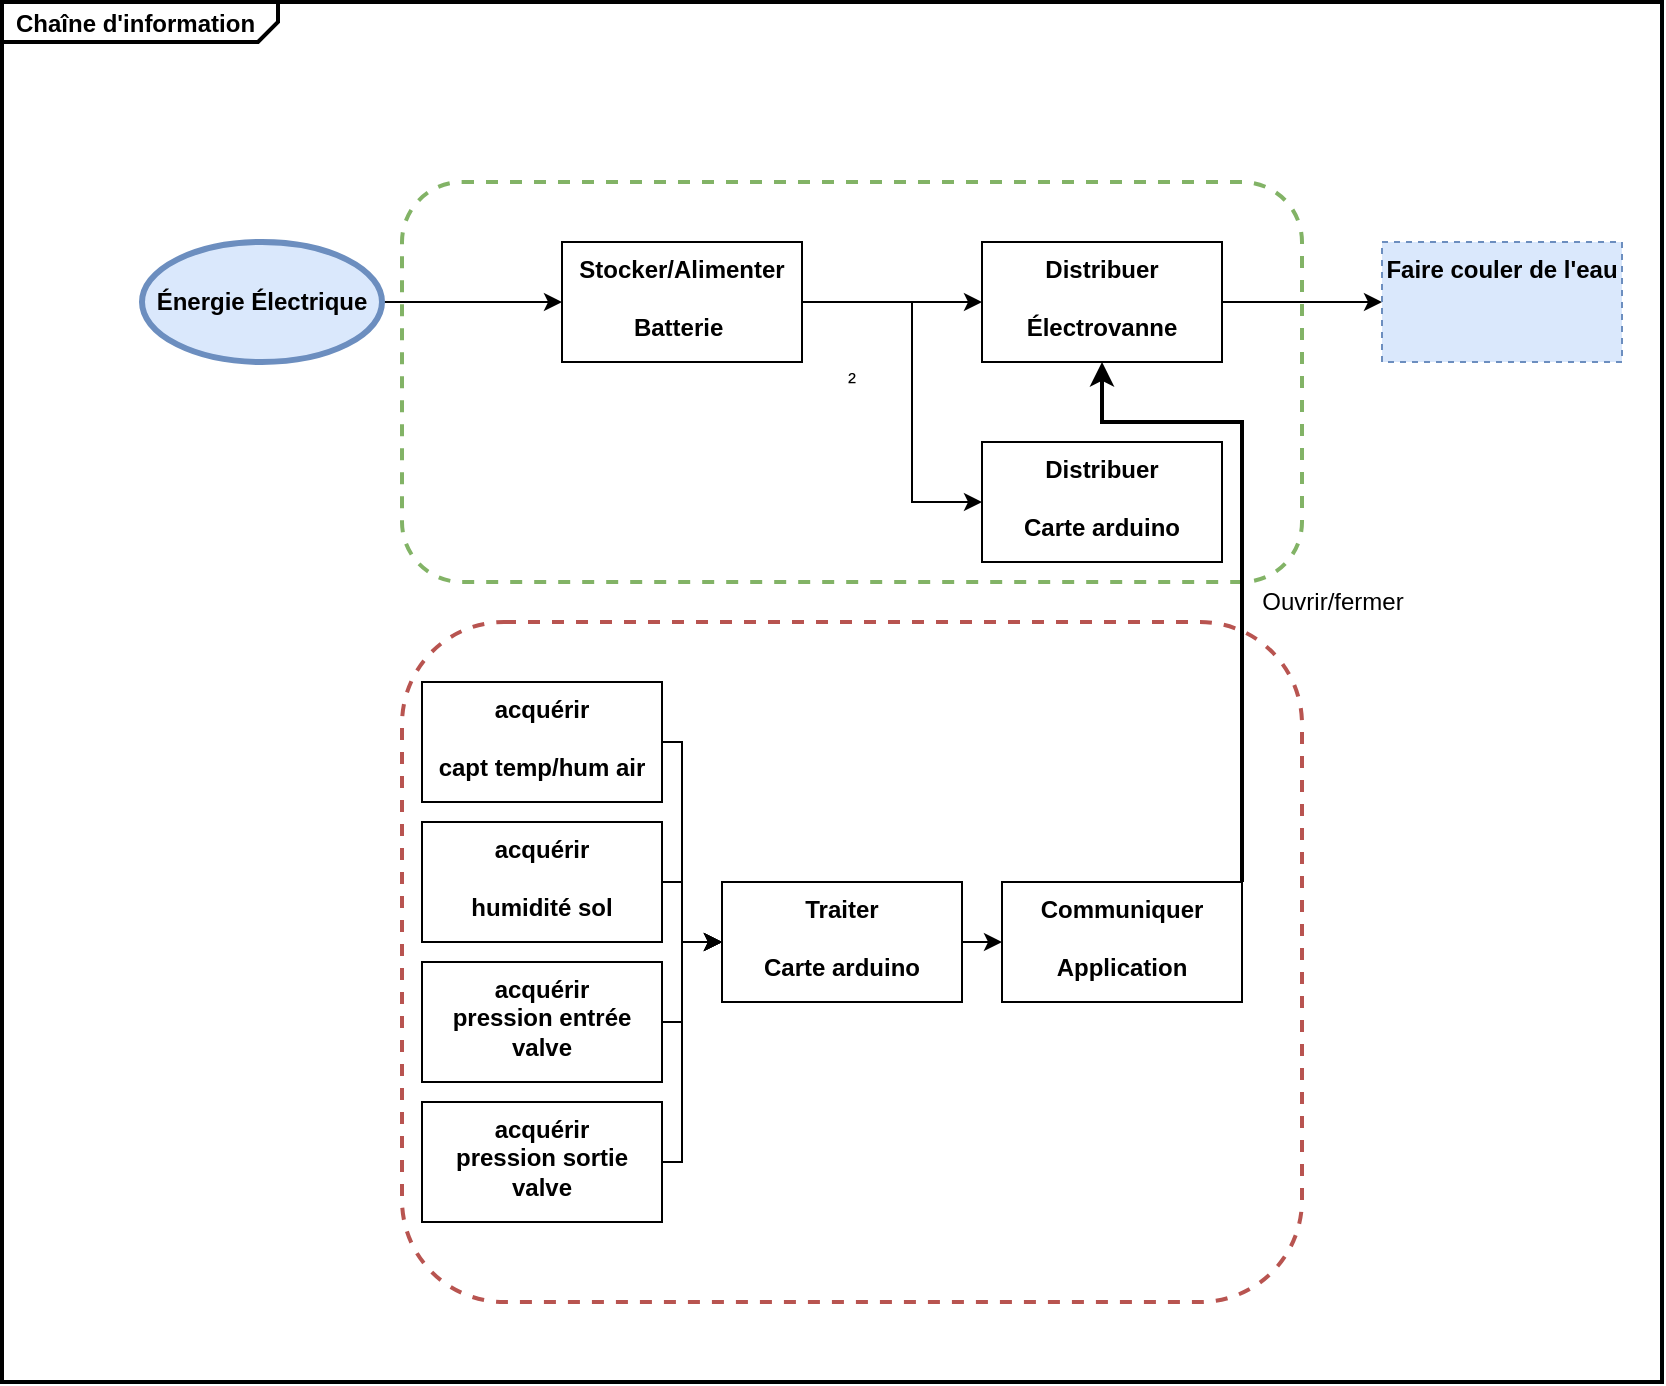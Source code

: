 <mxfile version="14.4.8" type="github">
  <diagram id="_HG9UhCbACeFY6xR2h-d" name="Page-1">
    <mxGraphModel dx="2249" dy="794" grid="1" gridSize="10" guides="1" tooltips="1" connect="1" arrows="1" fold="1" page="1" pageScale="1" pageWidth="827" pageHeight="1169" math="0" shadow="0">
      <root>
        <mxCell id="0" />
        <mxCell id="1" parent="0" />
        <mxCell id="1OpiZn_RMB7CZ_3JZA8x-52" value="²" style="shape=rect;rounded=1;html=1;whiteSpace=wrap;align=center;dashed=1;strokeWidth=2;strokeColor=#82b366;fillColor=none;" vertex="1" parent="1">
          <mxGeometry x="150" y="180" width="450" height="200" as="geometry" />
        </mxCell>
        <mxCell id="1OpiZn_RMB7CZ_3JZA8x-45" style="edgeStyle=orthogonalEdgeStyle;rounded=0;orthogonalLoop=1;jettySize=auto;html=1;" edge="1" parent="1" source="1OpiZn_RMB7CZ_3JZA8x-43" target="1OpiZn_RMB7CZ_3JZA8x-44">
          <mxGeometry relative="1" as="geometry" />
        </mxCell>
        <mxCell id="1OpiZn_RMB7CZ_3JZA8x-43" value="Énergie Électrique" style="shape=ellipse;html=1;strokeWidth=3;fontStyle=1;whiteSpace=wrap;align=center;perimeter=ellipsePerimeter;fillColor=#dae8fc;strokeColor=#6c8ebf;" vertex="1" parent="1">
          <mxGeometry x="20" y="210" width="120" height="60" as="geometry" />
        </mxCell>
        <mxCell id="1OpiZn_RMB7CZ_3JZA8x-46" style="edgeStyle=orthogonalEdgeStyle;rounded=0;orthogonalLoop=1;jettySize=auto;html=1;exitX=1;exitY=0.5;exitDx=0;exitDy=0;" edge="1" parent="1" source="1OpiZn_RMB7CZ_3JZA8x-44">
          <mxGeometry relative="1" as="geometry">
            <mxPoint x="440" y="240" as="targetPoint" />
          </mxGeometry>
        </mxCell>
        <mxCell id="1OpiZn_RMB7CZ_3JZA8x-44" value="Stocker/Alimenter&lt;br&gt;&lt;br&gt;Batterie&amp;nbsp;" style="shape=rect;html=1;verticalAlign=top;fontStyle=1;whiteSpace=wrap;align=center;" vertex="1" parent="1">
          <mxGeometry x="230" y="210" width="120" height="60" as="geometry" />
        </mxCell>
        <mxCell id="1OpiZn_RMB7CZ_3JZA8x-48" style="edgeStyle=orthogonalEdgeStyle;rounded=0;orthogonalLoop=1;jettySize=auto;html=1;entryX=0;entryY=0.5;entryDx=0;entryDy=0;" edge="1" parent="1" source="1OpiZn_RMB7CZ_3JZA8x-47" target="1OpiZn_RMB7CZ_3JZA8x-49">
          <mxGeometry relative="1" as="geometry">
            <mxPoint x="680" y="240" as="targetPoint" />
          </mxGeometry>
        </mxCell>
        <mxCell id="1OpiZn_RMB7CZ_3JZA8x-47" value="Distribuer&lt;br&gt;&lt;br&gt;Électrovanne" style="shape=rect;html=1;verticalAlign=top;fontStyle=1;whiteSpace=wrap;align=center;" vertex="1" parent="1">
          <mxGeometry x="440" y="210" width="120" height="60" as="geometry" />
        </mxCell>
        <mxCell id="1OpiZn_RMB7CZ_3JZA8x-49" value="Faire couler de l&#39;eau" style="shape=rect;html=1;verticalAlign=top;fontStyle=1;whiteSpace=wrap;align=center;dashed=1;fillColor=#dae8fc;strokeColor=#6c8ebf;" vertex="1" parent="1">
          <mxGeometry x="640" y="210" width="120" height="60" as="geometry" />
        </mxCell>
        <mxCell id="1OpiZn_RMB7CZ_3JZA8x-53" value="Distribuer&lt;br&gt;&lt;br&gt;Carte arduino" style="shape=rect;html=1;verticalAlign=top;fontStyle=1;whiteSpace=wrap;align=center;" vertex="1" parent="1">
          <mxGeometry x="440" y="310" width="120" height="60" as="geometry" />
        </mxCell>
        <mxCell id="1OpiZn_RMB7CZ_3JZA8x-54" style="edgeStyle=orthogonalEdgeStyle;rounded=0;orthogonalLoop=1;jettySize=auto;html=1;exitX=1;exitY=0.5;exitDx=0;exitDy=0;entryX=0;entryY=0.5;entryDx=0;entryDy=0;" edge="1" parent="1" source="1OpiZn_RMB7CZ_3JZA8x-44" target="1OpiZn_RMB7CZ_3JZA8x-53">
          <mxGeometry relative="1" as="geometry">
            <mxPoint x="450" y="250" as="targetPoint" />
            <mxPoint x="360" y="250" as="sourcePoint" />
            <Array as="points">
              <mxPoint x="405" y="240" />
              <mxPoint x="405" y="340" />
            </Array>
          </mxGeometry>
        </mxCell>
        <mxCell id="1OpiZn_RMB7CZ_3JZA8x-55" value="" style="shape=rect;rounded=1;html=1;whiteSpace=wrap;align=center;dashed=1;strokeWidth=2;strokeColor=#b85450;fillColor=none;" vertex="1" parent="1">
          <mxGeometry x="150" y="400" width="450" height="340" as="geometry" />
        </mxCell>
        <mxCell id="1OpiZn_RMB7CZ_3JZA8x-62" style="edgeStyle=orthogonalEdgeStyle;rounded=0;orthogonalLoop=1;jettySize=auto;html=1;exitX=1;exitY=0.5;exitDx=0;exitDy=0;entryX=0;entryY=0.5;entryDx=0;entryDy=0;" edge="1" parent="1" source="1OpiZn_RMB7CZ_3JZA8x-56" target="1OpiZn_RMB7CZ_3JZA8x-61">
          <mxGeometry relative="1" as="geometry">
            <Array as="points">
              <mxPoint x="290" y="460" />
              <mxPoint x="290" y="560" />
            </Array>
          </mxGeometry>
        </mxCell>
        <mxCell id="1OpiZn_RMB7CZ_3JZA8x-56" value="acquérir&lt;br&gt;&lt;br&gt;capt temp/hum air" style="shape=rect;html=1;verticalAlign=top;fontStyle=1;whiteSpace=wrap;align=center;" vertex="1" parent="1">
          <mxGeometry x="160" y="430" width="120" height="60" as="geometry" />
        </mxCell>
        <mxCell id="1OpiZn_RMB7CZ_3JZA8x-63" style="edgeStyle=orthogonalEdgeStyle;rounded=0;orthogonalLoop=1;jettySize=auto;html=1;exitX=1;exitY=0.5;exitDx=0;exitDy=0;" edge="1" parent="1" source="1OpiZn_RMB7CZ_3JZA8x-57">
          <mxGeometry relative="1" as="geometry">
            <mxPoint x="310" y="560" as="targetPoint" />
            <Array as="points">
              <mxPoint x="290" y="530" />
              <mxPoint x="290" y="560" />
            </Array>
          </mxGeometry>
        </mxCell>
        <mxCell id="1OpiZn_RMB7CZ_3JZA8x-57" value="acquérir&lt;br&gt;&lt;br&gt;humidité sol" style="shape=rect;html=1;verticalAlign=top;fontStyle=1;whiteSpace=wrap;align=center;" vertex="1" parent="1">
          <mxGeometry x="160" y="500" width="120" height="60" as="geometry" />
        </mxCell>
        <mxCell id="1OpiZn_RMB7CZ_3JZA8x-64" style="edgeStyle=orthogonalEdgeStyle;rounded=0;orthogonalLoop=1;jettySize=auto;html=1;exitX=1;exitY=0.5;exitDx=0;exitDy=0;" edge="1" parent="1" source="1OpiZn_RMB7CZ_3JZA8x-58" target="1OpiZn_RMB7CZ_3JZA8x-61">
          <mxGeometry relative="1" as="geometry">
            <Array as="points">
              <mxPoint x="290" y="600" />
              <mxPoint x="290" y="560" />
            </Array>
          </mxGeometry>
        </mxCell>
        <mxCell id="1OpiZn_RMB7CZ_3JZA8x-58" value="acquérir&lt;br&gt;pression entrée valve" style="shape=rect;html=1;verticalAlign=top;fontStyle=1;whiteSpace=wrap;align=center;" vertex="1" parent="1">
          <mxGeometry x="160" y="570" width="120" height="60" as="geometry" />
        </mxCell>
        <mxCell id="1OpiZn_RMB7CZ_3JZA8x-65" style="edgeStyle=orthogonalEdgeStyle;rounded=0;orthogonalLoop=1;jettySize=auto;html=1;exitX=1;exitY=0.5;exitDx=0;exitDy=0;entryX=0;entryY=0.5;entryDx=0;entryDy=0;" edge="1" parent="1" source="1OpiZn_RMB7CZ_3JZA8x-60" target="1OpiZn_RMB7CZ_3JZA8x-61">
          <mxGeometry relative="1" as="geometry">
            <Array as="points">
              <mxPoint x="290" y="670" />
              <mxPoint x="290" y="560" />
            </Array>
          </mxGeometry>
        </mxCell>
        <mxCell id="1OpiZn_RMB7CZ_3JZA8x-60" value="acquérir&lt;br&gt;pression sortie valve" style="shape=rect;html=1;verticalAlign=top;fontStyle=1;whiteSpace=wrap;align=center;" vertex="1" parent="1">
          <mxGeometry x="160" y="640" width="120" height="60" as="geometry" />
        </mxCell>
        <mxCell id="1OpiZn_RMB7CZ_3JZA8x-69" style="edgeStyle=orthogonalEdgeStyle;rounded=0;orthogonalLoop=1;jettySize=auto;html=1;exitX=1;exitY=0.5;exitDx=0;exitDy=0;entryX=0;entryY=0.5;entryDx=0;entryDy=0;strokeWidth=1;" edge="1" parent="1" source="1OpiZn_RMB7CZ_3JZA8x-61" target="1OpiZn_RMB7CZ_3JZA8x-66">
          <mxGeometry relative="1" as="geometry" />
        </mxCell>
        <mxCell id="1OpiZn_RMB7CZ_3JZA8x-61" value="Traiter&lt;br&gt;&lt;br&gt;Carte arduino" style="shape=rect;html=1;verticalAlign=top;fontStyle=1;whiteSpace=wrap;align=center;" vertex="1" parent="1">
          <mxGeometry x="310" y="530" width="120" height="60" as="geometry" />
        </mxCell>
        <mxCell id="1OpiZn_RMB7CZ_3JZA8x-67" style="edgeStyle=orthogonalEdgeStyle;rounded=0;orthogonalLoop=1;jettySize=auto;html=1;exitX=1;exitY=0;exitDx=0;exitDy=0;strokeWidth=2;" edge="1" parent="1" source="1OpiZn_RMB7CZ_3JZA8x-66" target="1OpiZn_RMB7CZ_3JZA8x-47">
          <mxGeometry relative="1" as="geometry">
            <Array as="points">
              <mxPoint x="570" y="300" />
              <mxPoint x="500" y="300" />
            </Array>
          </mxGeometry>
        </mxCell>
        <mxCell id="1OpiZn_RMB7CZ_3JZA8x-66" value="Communiquer&lt;br&gt;&lt;br&gt;Application" style="shape=rect;html=1;verticalAlign=top;fontStyle=1;whiteSpace=wrap;align=center;" vertex="1" parent="1">
          <mxGeometry x="450" y="530" width="120" height="60" as="geometry" />
        </mxCell>
        <mxCell id="1OpiZn_RMB7CZ_3JZA8x-68" value="Ouvrir/fermer" style="text;html=1;align=center;verticalAlign=middle;resizable=0;points=[];autosize=1;" vertex="1" parent="1">
          <mxGeometry x="570" y="380" width="90" height="20" as="geometry" />
        </mxCell>
        <mxCell id="1OpiZn_RMB7CZ_3JZA8x-75" value="&lt;p style=&quot;margin: 0px ; margin-top: 4px ; margin-left: 7px ; text-align: left&quot;&gt;&lt;b&gt;Chaîne d&#39;information&lt;/b&gt;&lt;/p&gt;" style="html=1;shape=mxgraph.sysml.package;overflow=fill;labelX=138;strokeWidth=2;align=center;fillColor=none;" vertex="1" parent="1">
          <mxGeometry x="-50" y="90" width="830" height="690" as="geometry" />
        </mxCell>
      </root>
    </mxGraphModel>
  </diagram>
</mxfile>
